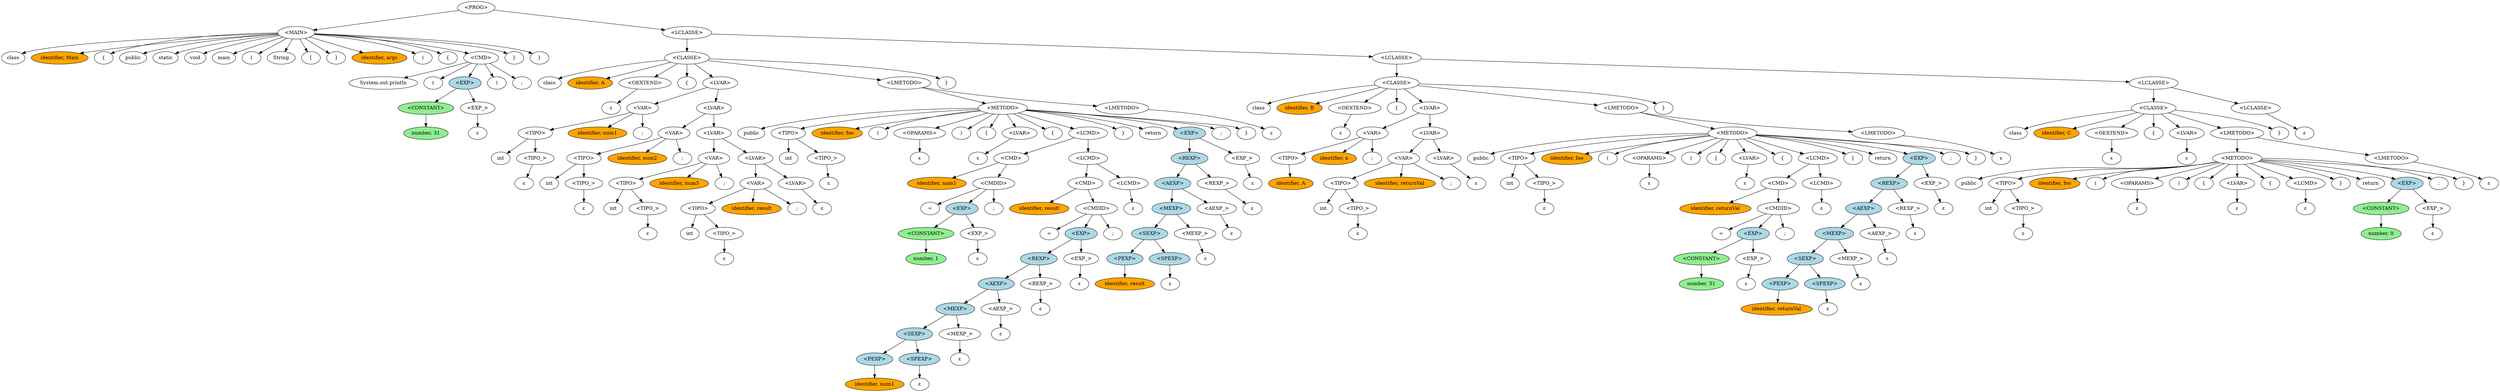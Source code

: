 digraph tree {
    "0x0" [label="<PROG>" fillcolor="white" style="filled"];
    "0x1" [label="<MAIN>" fillcolor="white" style="filled"];
    "0x2" [label="class" fillcolor="white" style="filled"];
    "0x3" [label="identifier, Main" fillcolor="orange" style="filled"];
    "0x4" [label="{" fillcolor="white" style="filled"];
    "0x5" [label="public" fillcolor="white" style="filled"];
    "0x6" [label="static" fillcolor="white" style="filled"];
    "0x7" [label="void" fillcolor="white" style="filled"];
    "0x8" [label="main" fillcolor="white" style="filled"];
    "0x9" [label="(" fillcolor="white" style="filled"];
    "0xa" [label="String" fillcolor="white" style="filled"];
    "0xb" [label="[" fillcolor="white" style="filled"];
    "0xc" [label="]" fillcolor="white" style="filled"];
    "0xd" [label="identifier, args" fillcolor="orange" style="filled"];
    "0xe" [label=")" fillcolor="white" style="filled"];
    "0xf" [label="{" fillcolor="white" style="filled"];
    "0x10" [label="<CMD>" fillcolor="white" style="filled"];
    "0x11" [label="System.out.println" fillcolor="white" style="filled"];
    "0x12" [label="(" fillcolor="white" style="filled"];
    "0x13" [label="<EXP>" fillcolor="lightblue" style="filled"];
    "0x14" [label="<CONSTANT>" fillcolor="lightgreen" style="filled"];
    "0x15" [label="number, 31" fillcolor="lightgreen" style="filled"];
    "0x16" [label="<EXP_>" fillcolor="white" style="filled"];
    "0x17" [label="ε" fillcolor="white" style="filled"];
    "0x18" [label=")" fillcolor="white" style="filled"];
    "0x19" [label=";" fillcolor="white" style="filled"];
    "0x1a" [label="}" fillcolor="white" style="filled"];
    "0x1b" [label="}" fillcolor="white" style="filled"];
    "0x1c" [label="<LCLASSE>" fillcolor="white" style="filled"];
    "0x1d" [label="<CLASSE>" fillcolor="white" style="filled"];
    "0x1e" [label="class" fillcolor="white" style="filled"];
    "0x1f" [label="identifier, A" fillcolor="orange" style="filled"];
    "0x20" [label="<OEXTEND>" fillcolor="white" style="filled"];
    "0x21" [label="ε" fillcolor="white" style="filled"];
    "0x22" [label="{" fillcolor="white" style="filled"];
    "0x23" [label="<LVAR>" fillcolor="white" style="filled"];
    "0x24" [label="<VAR>" fillcolor="white" style="filled"];
    "0x25" [label="<TIPO>" fillcolor="white" style="filled"];
    "0x26" [label="int" fillcolor="white" style="filled"];
    "0x27" [label="<TIPO_>" fillcolor="white" style="filled"];
    "0x28" [label="ε" fillcolor="white" style="filled"];
    "0x29" [label="identifier, num1" fillcolor="orange" style="filled"];
    "0x2a" [label=";" fillcolor="white" style="filled"];
    "0x2b" [label="<LVAR>" fillcolor="white" style="filled"];
    "0x2c" [label="<VAR>" fillcolor="white" style="filled"];
    "0x2d" [label="<TIPO>" fillcolor="white" style="filled"];
    "0x2e" [label="int" fillcolor="white" style="filled"];
    "0x2f" [label="<TIPO_>" fillcolor="white" style="filled"];
    "0x30" [label="ε" fillcolor="white" style="filled"];
    "0x31" [label="identifier, num2" fillcolor="orange" style="filled"];
    "0x32" [label=";" fillcolor="white" style="filled"];
    "0x33" [label="<LVAR>" fillcolor="white" style="filled"];
    "0x34" [label="<VAR>" fillcolor="white" style="filled"];
    "0x35" [label="<TIPO>" fillcolor="white" style="filled"];
    "0x36" [label="int" fillcolor="white" style="filled"];
    "0x37" [label="<TIPO_>" fillcolor="white" style="filled"];
    "0x38" [label="ε" fillcolor="white" style="filled"];
    "0x39" [label="identifier, num3" fillcolor="orange" style="filled"];
    "0x3a" [label=";" fillcolor="white" style="filled"];
    "0x3b" [label="<LVAR>" fillcolor="white" style="filled"];
    "0x3c" [label="<VAR>" fillcolor="white" style="filled"];
    "0x3d" [label="<TIPO>" fillcolor="white" style="filled"];
    "0x3e" [label="int" fillcolor="white" style="filled"];
    "0x3f" [label="<TIPO_>" fillcolor="white" style="filled"];
    "0x40" [label="ε" fillcolor="white" style="filled"];
    "0x41" [label="identifier, result" fillcolor="orange" style="filled"];
    "0x42" [label=";" fillcolor="white" style="filled"];
    "0x43" [label="<LVAR>" fillcolor="white" style="filled"];
    "0x44" [label="ε" fillcolor="white" style="filled"];
    "0x45" [label="<LMETODO>" fillcolor="white" style="filled"];
    "0x46" [label="<METODO>" fillcolor="white" style="filled"];
    "0x47" [label="public" fillcolor="white" style="filled"];
    "0x48" [label="<TIPO>" fillcolor="white" style="filled"];
    "0x49" [label="int" fillcolor="white" style="filled"];
    "0x4a" [label="<TIPO_>" fillcolor="white" style="filled"];
    "0x4b" [label="ε" fillcolor="white" style="filled"];
    "0x4c" [label="identifier, foo" fillcolor="orange" style="filled"];
    "0x4d" [label="(" fillcolor="white" style="filled"];
    "0x4e" [label="<OPARAMS>" fillcolor="white" style="filled"];
    "0x4f" [label="ε" fillcolor="white" style="filled"];
    "0x50" [label=")" fillcolor="white" style="filled"];
    "0x51" [label="{" fillcolor="white" style="filled"];
    "0x52" [label="<LVAR>" fillcolor="white" style="filled"];
    "0x53" [label="ε" fillcolor="white" style="filled"];
    "0x54" [label="{" fillcolor="white" style="filled"];
    "0x55" [label="<LCMD>" fillcolor="white" style="filled"];
    "0x56" [label="<CMD>" fillcolor="white" style="filled"];
    "0x57" [label="identifier, num1" fillcolor="orange" style="filled"];
    "0x58" [label="<CMDID>" fillcolor="white" style="filled"];
    "0x59" [label="=" fillcolor="white" style="filled"];
    "0x5a" [label="<EXP>" fillcolor="lightblue" style="filled"];
    "0x5b" [label="<CONSTANT>" fillcolor="lightgreen" style="filled"];
    "0x5c" [label="number, 1" fillcolor="lightgreen" style="filled"];
    "0x5d" [label="<EXP_>" fillcolor="white" style="filled"];
    "0x5e" [label="ε" fillcolor="white" style="filled"];
    "0x5f" [label=";" fillcolor="white" style="filled"];
    "0x60" [label="<LCMD>" fillcolor="white" style="filled"];
    "0x61" [label="<CMD>" fillcolor="white" style="filled"];
    "0x62" [label="identifier, result" fillcolor="orange" style="filled"];
    "0x63" [label="<CMDID>" fillcolor="white" style="filled"];
    "0x64" [label="=" fillcolor="white" style="filled"];
    "0x65" [label="<EXP>" fillcolor="lightblue" style="filled"];
    "0x66" [label="<REXP>" fillcolor="lightblue" style="filled"];
    "0x67" [label="<AEXP>" fillcolor="lightblue" style="filled"];
    "0x68" [label="<MEXP>" fillcolor="lightblue" style="filled"];
    "0x69" [label="<SEXP>" fillcolor="lightblue" style="filled"];
    "0x6a" [label="<PEXP>" fillcolor="lightblue" style="filled"];
    "0x6b" [label="identifier, num1" fillcolor="orange" style="filled"];
    "0x6c" [label="<SPEXP>" fillcolor="lightblue" style="filled"];
    "0x6d" [label="ε" fillcolor="white" style="filled"];
    "0x6e" [label="<MEXP_>" fillcolor="white" style="filled"];
    "0x6f" [label="ε" fillcolor="white" style="filled"];
    "0x70" [label="<AEXP_>" fillcolor="white" style="filled"];
    "0x71" [label="ε" fillcolor="white" style="filled"];
    "0x72" [label="<REXP_>" fillcolor="white" style="filled"];
    "0x73" [label="ε" fillcolor="white" style="filled"];
    "0x74" [label="<EXP_>" fillcolor="white" style="filled"];
    "0x75" [label="ε" fillcolor="white" style="filled"];
    "0x76" [label=";" fillcolor="white" style="filled"];
    "0x77" [label="<LCMD>" fillcolor="white" style="filled"];
    "0x78" [label="ε" fillcolor="white" style="filled"];
    "0x79" [label="}" fillcolor="white" style="filled"];
    "0x7a" [label="return" fillcolor="white" style="filled"];
    "0x7b" [label="<EXP>" fillcolor="lightblue" style="filled"];
    "0x7c" [label="<REXP>" fillcolor="lightblue" style="filled"];
    "0x7d" [label="<AEXP>" fillcolor="lightblue" style="filled"];
    "0x7e" [label="<MEXP>" fillcolor="lightblue" style="filled"];
    "0x7f" [label="<SEXP>" fillcolor="lightblue" style="filled"];
    "0x80" [label="<PEXP>" fillcolor="lightblue" style="filled"];
    "0x81" [label="identifier, result" fillcolor="orange" style="filled"];
    "0x82" [label="<SPEXP>" fillcolor="lightblue" style="filled"];
    "0x83" [label="ε" fillcolor="white" style="filled"];
    "0x84" [label="<MEXP_>" fillcolor="white" style="filled"];
    "0x85" [label="ε" fillcolor="white" style="filled"];
    "0x86" [label="<AEXP_>" fillcolor="white" style="filled"];
    "0x87" [label="ε" fillcolor="white" style="filled"];
    "0x88" [label="<REXP_>" fillcolor="white" style="filled"];
    "0x89" [label="ε" fillcolor="white" style="filled"];
    "0x8a" [label="<EXP_>" fillcolor="white" style="filled"];
    "0x8b" [label="ε" fillcolor="white" style="filled"];
    "0x8c" [label=";" fillcolor="white" style="filled"];
    "0x8d" [label="}" fillcolor="white" style="filled"];
    "0x8e" [label="<LMETODO>" fillcolor="white" style="filled"];
    "0x8f" [label="ε" fillcolor="white" style="filled"];
    "0x90" [label="}" fillcolor="white" style="filled"];
    "0x91" [label="<LCLASSE>" fillcolor="white" style="filled"];
    "0x92" [label="<CLASSE>" fillcolor="white" style="filled"];
    "0x93" [label="class" fillcolor="white" style="filled"];
    "0x94" [label="identifier, B" fillcolor="orange" style="filled"];
    "0x95" [label="<OEXTEND>" fillcolor="white" style="filled"];
    "0x96" [label="ε" fillcolor="white" style="filled"];
    "0x97" [label="{" fillcolor="white" style="filled"];
    "0x98" [label="<LVAR>" fillcolor="white" style="filled"];
    "0x99" [label="<VAR>" fillcolor="white" style="filled"];
    "0x9a" [label="<TIPO>" fillcolor="white" style="filled"];
    "0x9b" [label="identifier, A" fillcolor="orange" style="filled"];
    "0x9c" [label="identifier, a" fillcolor="orange" style="filled"];
    "0x9d" [label=";" fillcolor="white" style="filled"];
    "0x9e" [label="<LVAR>" fillcolor="white" style="filled"];
    "0x9f" [label="<VAR>" fillcolor="white" style="filled"];
    "0xa0" [label="<TIPO>" fillcolor="white" style="filled"];
    "0xa1" [label="int" fillcolor="white" style="filled"];
    "0xa2" [label="<TIPO_>" fillcolor="white" style="filled"];
    "0xa3" [label="ε" fillcolor="white" style="filled"];
    "0xa4" [label="identifier, returnVal" fillcolor="orange" style="filled"];
    "0xa5" [label=";" fillcolor="white" style="filled"];
    "0xa6" [label="<LVAR>" fillcolor="white" style="filled"];
    "0xa7" [label="ε" fillcolor="white" style="filled"];
    "0xa8" [label="<LMETODO>" fillcolor="white" style="filled"];
    "0xa9" [label="<METODO>" fillcolor="white" style="filled"];
    "0xaa" [label="public" fillcolor="white" style="filled"];
    "0xab" [label="<TIPO>" fillcolor="white" style="filled"];
    "0xac" [label="int" fillcolor="white" style="filled"];
    "0xad" [label="<TIPO_>" fillcolor="white" style="filled"];
    "0xae" [label="ε" fillcolor="white" style="filled"];
    "0xaf" [label="identifier, foo" fillcolor="orange" style="filled"];
    "0xb0" [label="(" fillcolor="white" style="filled"];
    "0xb1" [label="<OPARAMS>" fillcolor="white" style="filled"];
    "0xb2" [label="ε" fillcolor="white" style="filled"];
    "0xb3" [label=")" fillcolor="white" style="filled"];
    "0xb4" [label="{" fillcolor="white" style="filled"];
    "0xb5" [label="<LVAR>" fillcolor="white" style="filled"];
    "0xb6" [label="ε" fillcolor="white" style="filled"];
    "0xb7" [label="{" fillcolor="white" style="filled"];
    "0xb8" [label="<LCMD>" fillcolor="white" style="filled"];
    "0xb9" [label="<CMD>" fillcolor="white" style="filled"];
    "0xba" [label="identifier, returnVal" fillcolor="orange" style="filled"];
    "0xbb" [label="<CMDID>" fillcolor="white" style="filled"];
    "0xbc" [label="=" fillcolor="white" style="filled"];
    "0xbd" [label="<EXP>" fillcolor="lightblue" style="filled"];
    "0xbe" [label="<CONSTANT>" fillcolor="lightgreen" style="filled"];
    "0xbf" [label="number, 51" fillcolor="lightgreen" style="filled"];
    "0xc0" [label="<EXP_>" fillcolor="white" style="filled"];
    "0xc1" [label="ε" fillcolor="white" style="filled"];
    "0xc2" [label=";" fillcolor="white" style="filled"];
    "0xc3" [label="<LCMD>" fillcolor="white" style="filled"];
    "0xc4" [label="ε" fillcolor="white" style="filled"];
    "0xc5" [label="}" fillcolor="white" style="filled"];
    "0xc6" [label="return" fillcolor="white" style="filled"];
    "0xc7" [label="<EXP>" fillcolor="lightblue" style="filled"];
    "0xc8" [label="<REXP>" fillcolor="lightblue" style="filled"];
    "0xc9" [label="<AEXP>" fillcolor="lightblue" style="filled"];
    "0xca" [label="<MEXP>" fillcolor="lightblue" style="filled"];
    "0xcb" [label="<SEXP>" fillcolor="lightblue" style="filled"];
    "0xcc" [label="<PEXP>" fillcolor="lightblue" style="filled"];
    "0xcd" [label="identifier, returnVal" fillcolor="orange" style="filled"];
    "0xce" [label="<SPEXP>" fillcolor="lightblue" style="filled"];
    "0xcf" [label="ε" fillcolor="white" style="filled"];
    "0xd0" [label="<MEXP_>" fillcolor="white" style="filled"];
    "0xd1" [label="ε" fillcolor="white" style="filled"];
    "0xd2" [label="<AEXP_>" fillcolor="white" style="filled"];
    "0xd3" [label="ε" fillcolor="white" style="filled"];
    "0xd4" [label="<REXP_>" fillcolor="white" style="filled"];
    "0xd5" [label="ε" fillcolor="white" style="filled"];
    "0xd6" [label="<EXP_>" fillcolor="white" style="filled"];
    "0xd7" [label="ε" fillcolor="white" style="filled"];
    "0xd8" [label=";" fillcolor="white" style="filled"];
    "0xd9" [label="}" fillcolor="white" style="filled"];
    "0xda" [label="<LMETODO>" fillcolor="white" style="filled"];
    "0xdb" [label="ε" fillcolor="white" style="filled"];
    "0xdc" [label="}" fillcolor="white" style="filled"];
    "0xdd" [label="<LCLASSE>" fillcolor="white" style="filled"];
    "0xde" [label="<CLASSE>" fillcolor="white" style="filled"];
    "0xdf" [label="class" fillcolor="white" style="filled"];
    "0xe0" [label="identifier, C" fillcolor="orange" style="filled"];
    "0xe1" [label="<OEXTEND>" fillcolor="white" style="filled"];
    "0xe2" [label="ε" fillcolor="white" style="filled"];
    "0xe3" [label="{" fillcolor="white" style="filled"];
    "0xe4" [label="<LVAR>" fillcolor="white" style="filled"];
    "0xe5" [label="ε" fillcolor="white" style="filled"];
    "0xe6" [label="<LMETODO>" fillcolor="white" style="filled"];
    "0xe7" [label="<METODO>" fillcolor="white" style="filled"];
    "0xe8" [label="public" fillcolor="white" style="filled"];
    "0xe9" [label="<TIPO>" fillcolor="white" style="filled"];
    "0xea" [label="int" fillcolor="white" style="filled"];
    "0xeb" [label="<TIPO_>" fillcolor="white" style="filled"];
    "0xec" [label="ε" fillcolor="white" style="filled"];
    "0xed" [label="identifier, foo" fillcolor="orange" style="filled"];
    "0xee" [label="(" fillcolor="white" style="filled"];
    "0xef" [label="<OPARAMS>" fillcolor="white" style="filled"];
    "0xf0" [label="ε" fillcolor="white" style="filled"];
    "0xf1" [label=")" fillcolor="white" style="filled"];
    "0xf2" [label="{" fillcolor="white" style="filled"];
    "0xf3" [label="<LVAR>" fillcolor="white" style="filled"];
    "0xf4" [label="ε" fillcolor="white" style="filled"];
    "0xf5" [label="{" fillcolor="white" style="filled"];
    "0xf6" [label="<LCMD>" fillcolor="white" style="filled"];
    "0xf7" [label="ε" fillcolor="white" style="filled"];
    "0xf8" [label="}" fillcolor="white" style="filled"];
    "0xf9" [label="return" fillcolor="white" style="filled"];
    "0xfa" [label="<EXP>" fillcolor="lightblue" style="filled"];
    "0xfb" [label="<CONSTANT>" fillcolor="lightgreen" style="filled"];
    "0xfc" [label="number, 0" fillcolor="lightgreen" style="filled"];
    "0xfd" [label="<EXP_>" fillcolor="white" style="filled"];
    "0xfe" [label="ε" fillcolor="white" style="filled"];
    "0xff" [label=";" fillcolor="white" style="filled"];
    "0x100" [label="}" fillcolor="white" style="filled"];
    "0x101" [label="<LMETODO>" fillcolor="white" style="filled"];
    "0x102" [label="ε" fillcolor="white" style="filled"];
    "0x103" [label="}" fillcolor="white" style="filled"];
    "0x104" [label="<LCLASSE>" fillcolor="white" style="filled"];
    "0x105" [label="ε" fillcolor="white" style="filled"];
    "0x0" -> "0x1";
    "0x0" -> "0x1c";
    "0x1" -> "0x2";
    "0x1" -> "0x3";
    "0x1" -> "0x4";
    "0x1" -> "0x5";
    "0x1" -> "0x6";
    "0x1" -> "0x7";
    "0x1" -> "0x8";
    "0x1" -> "0x9";
    "0x1" -> "0xa";
    "0x1" -> "0xb";
    "0x1" -> "0xc";
    "0x1" -> "0xd";
    "0x1" -> "0xe";
    "0x1" -> "0xf";
    "0x1" -> "0x10";
    "0x1" -> "0x1a";
    "0x1" -> "0x1b";
    "0x10" -> "0x11";
    "0x10" -> "0x12";
    "0x10" -> "0x13";
    "0x10" -> "0x18";
    "0x10" -> "0x19";
    "0x13" -> "0x14";
    "0x13" -> "0x16";
    "0x14" -> "0x15";
    "0x16" -> "0x17";
    "0x1c" -> "0x1d";
    "0x1c" -> "0x91";
    "0x1d" -> "0x1e";
    "0x1d" -> "0x1f";
    "0x1d" -> "0x20";
    "0x1d" -> "0x22";
    "0x1d" -> "0x23";
    "0x1d" -> "0x45";
    "0x1d" -> "0x90";
    "0x20" -> "0x21";
    "0x23" -> "0x24";
    "0x23" -> "0x2b";
    "0x24" -> "0x25";
    "0x24" -> "0x29";
    "0x24" -> "0x2a";
    "0x25" -> "0x26";
    "0x25" -> "0x27";
    "0x27" -> "0x28";
    "0x2b" -> "0x2c";
    "0x2b" -> "0x33";
    "0x2c" -> "0x2d";
    "0x2c" -> "0x31";
    "0x2c" -> "0x32";
    "0x2d" -> "0x2e";
    "0x2d" -> "0x2f";
    "0x2f" -> "0x30";
    "0x33" -> "0x34";
    "0x33" -> "0x3b";
    "0x34" -> "0x35";
    "0x34" -> "0x39";
    "0x34" -> "0x3a";
    "0x35" -> "0x36";
    "0x35" -> "0x37";
    "0x37" -> "0x38";
    "0x3b" -> "0x3c";
    "0x3b" -> "0x43";
    "0x3c" -> "0x3d";
    "0x3c" -> "0x41";
    "0x3c" -> "0x42";
    "0x3d" -> "0x3e";
    "0x3d" -> "0x3f";
    "0x3f" -> "0x40";
    "0x43" -> "0x44";
    "0x45" -> "0x46";
    "0x45" -> "0x8e";
    "0x46" -> "0x47";
    "0x46" -> "0x48";
    "0x46" -> "0x4c";
    "0x46" -> "0x4d";
    "0x46" -> "0x4e";
    "0x46" -> "0x50";
    "0x46" -> "0x51";
    "0x46" -> "0x52";
    "0x46" -> "0x54";
    "0x46" -> "0x55";
    "0x46" -> "0x79";
    "0x46" -> "0x7a";
    "0x46" -> "0x7b";
    "0x46" -> "0x8c";
    "0x46" -> "0x8d";
    "0x48" -> "0x49";
    "0x48" -> "0x4a";
    "0x4a" -> "0x4b";
    "0x4e" -> "0x4f";
    "0x52" -> "0x53";
    "0x55" -> "0x56";
    "0x55" -> "0x60";
    "0x56" -> "0x57";
    "0x56" -> "0x58";
    "0x58" -> "0x59";
    "0x58" -> "0x5a";
    "0x58" -> "0x5f";
    "0x5a" -> "0x5b";
    "0x5a" -> "0x5d";
    "0x5b" -> "0x5c";
    "0x5d" -> "0x5e";
    "0x60" -> "0x61";
    "0x60" -> "0x77";
    "0x61" -> "0x62";
    "0x61" -> "0x63";
    "0x63" -> "0x64";
    "0x63" -> "0x65";
    "0x63" -> "0x76";
    "0x65" -> "0x66";
    "0x65" -> "0x74";
    "0x66" -> "0x67";
    "0x66" -> "0x72";
    "0x67" -> "0x68";
    "0x67" -> "0x70";
    "0x68" -> "0x69";
    "0x68" -> "0x6e";
    "0x69" -> "0x6a";
    "0x69" -> "0x6c";
    "0x6a" -> "0x6b";
    "0x6c" -> "0x6d";
    "0x6e" -> "0x6f";
    "0x70" -> "0x71";
    "0x72" -> "0x73";
    "0x74" -> "0x75";
    "0x77" -> "0x78";
    "0x7b" -> "0x7c";
    "0x7b" -> "0x8a";
    "0x7c" -> "0x7d";
    "0x7c" -> "0x88";
    "0x7d" -> "0x7e";
    "0x7d" -> "0x86";
    "0x7e" -> "0x7f";
    "0x7e" -> "0x84";
    "0x7f" -> "0x80";
    "0x7f" -> "0x82";
    "0x80" -> "0x81";
    "0x82" -> "0x83";
    "0x84" -> "0x85";
    "0x86" -> "0x87";
    "0x88" -> "0x89";
    "0x8a" -> "0x8b";
    "0x8e" -> "0x8f";
    "0x91" -> "0x92";
    "0x91" -> "0xdd";
    "0x92" -> "0x93";
    "0x92" -> "0x94";
    "0x92" -> "0x95";
    "0x92" -> "0x97";
    "0x92" -> "0x98";
    "0x92" -> "0xa8";
    "0x92" -> "0xdc";
    "0x95" -> "0x96";
    "0x98" -> "0x99";
    "0x98" -> "0x9e";
    "0x99" -> "0x9a";
    "0x99" -> "0x9c";
    "0x99" -> "0x9d";
    "0x9a" -> "0x9b";
    "0x9e" -> "0x9f";
    "0x9e" -> "0xa6";
    "0x9f" -> "0xa0";
    "0x9f" -> "0xa4";
    "0x9f" -> "0xa5";
    "0xa0" -> "0xa1";
    "0xa0" -> "0xa2";
    "0xa2" -> "0xa3";
    "0xa6" -> "0xa7";
    "0xa8" -> "0xa9";
    "0xa8" -> "0xda";
    "0xa9" -> "0xaa";
    "0xa9" -> "0xab";
    "0xa9" -> "0xaf";
    "0xa9" -> "0xb0";
    "0xa9" -> "0xb1";
    "0xa9" -> "0xb3";
    "0xa9" -> "0xb4";
    "0xa9" -> "0xb5";
    "0xa9" -> "0xb7";
    "0xa9" -> "0xb8";
    "0xa9" -> "0xc5";
    "0xa9" -> "0xc6";
    "0xa9" -> "0xc7";
    "0xa9" -> "0xd8";
    "0xa9" -> "0xd9";
    "0xab" -> "0xac";
    "0xab" -> "0xad";
    "0xad" -> "0xae";
    "0xb1" -> "0xb2";
    "0xb5" -> "0xb6";
    "0xb8" -> "0xb9";
    "0xb8" -> "0xc3";
    "0xb9" -> "0xba";
    "0xb9" -> "0xbb";
    "0xbb" -> "0xbc";
    "0xbb" -> "0xbd";
    "0xbb" -> "0xc2";
    "0xbd" -> "0xbe";
    "0xbd" -> "0xc0";
    "0xbe" -> "0xbf";
    "0xc0" -> "0xc1";
    "0xc3" -> "0xc4";
    "0xc7" -> "0xc8";
    "0xc7" -> "0xd6";
    "0xc8" -> "0xc9";
    "0xc8" -> "0xd4";
    "0xc9" -> "0xca";
    "0xc9" -> "0xd2";
    "0xca" -> "0xcb";
    "0xca" -> "0xd0";
    "0xcb" -> "0xcc";
    "0xcb" -> "0xce";
    "0xcc" -> "0xcd";
    "0xce" -> "0xcf";
    "0xd0" -> "0xd1";
    "0xd2" -> "0xd3";
    "0xd4" -> "0xd5";
    "0xd6" -> "0xd7";
    "0xda" -> "0xdb";
    "0xdd" -> "0xde";
    "0xdd" -> "0x104";
    "0xde" -> "0xdf";
    "0xde" -> "0xe0";
    "0xde" -> "0xe1";
    "0xde" -> "0xe3";
    "0xde" -> "0xe4";
    "0xde" -> "0xe6";
    "0xde" -> "0x103";
    "0xe1" -> "0xe2";
    "0xe4" -> "0xe5";
    "0xe6" -> "0xe7";
    "0xe6" -> "0x101";
    "0xe7" -> "0xe8";
    "0xe7" -> "0xe9";
    "0xe7" -> "0xed";
    "0xe7" -> "0xee";
    "0xe7" -> "0xef";
    "0xe7" -> "0xf1";
    "0xe7" -> "0xf2";
    "0xe7" -> "0xf3";
    "0xe7" -> "0xf5";
    "0xe7" -> "0xf6";
    "0xe7" -> "0xf8";
    "0xe7" -> "0xf9";
    "0xe7" -> "0xfa";
    "0xe7" -> "0xff";
    "0xe7" -> "0x100";
    "0xe9" -> "0xea";
    "0xe9" -> "0xeb";
    "0xeb" -> "0xec";
    "0xef" -> "0xf0";
    "0xf3" -> "0xf4";
    "0xf6" -> "0xf7";
    "0xfa" -> "0xfb";
    "0xfa" -> "0xfd";
    "0xfb" -> "0xfc";
    "0xfd" -> "0xfe";
    "0x101" -> "0x102";
    "0x104" -> "0x105";
}
